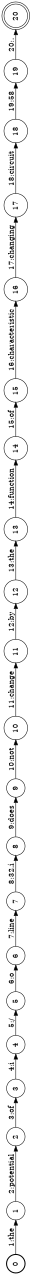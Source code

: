 digraph FST {
rankdir = LR;
size = "8.5,11";
label = "";
center = 1;
orientation = Landscape;
ranksep = "0.4";
nodesep = "0.25";
0 [label = "0", shape = circle, style = bold, fontsize = 14]
	0 -> 1 [label = "1:the", fontsize = 14];
1 [label = "1", shape = circle, style = solid, fontsize = 14]
	1 -> 2 [label = "2:potential", fontsize = 14];
2 [label = "2", shape = circle, style = solid, fontsize = 14]
	2 -> 3 [label = "3:of", fontsize = 14];
3 [label = "3", shape = circle, style = solid, fontsize = 14]
	3 -> 4 [label = "4:i", fontsize = 14];
4 [label = "4", shape = circle, style = solid, fontsize = 14]
	4 -> 5 [label = "5:/", fontsize = 14];
5 [label = "5", shape = circle, style = solid, fontsize = 14]
	5 -> 6 [label = "6:o", fontsize = 14];
6 [label = "6", shape = circle, style = solid, fontsize = 14]
	6 -> 7 [label = "7:line", fontsize = 14];
7 [label = "7", shape = circle, style = solid, fontsize = 14]
	7 -> 8 [label = "8:32.i", fontsize = 14];
8 [label = "8", shape = circle, style = solid, fontsize = 14]
	8 -> 9 [label = "9:does", fontsize = 14];
9 [label = "9", shape = circle, style = solid, fontsize = 14]
	9 -> 10 [label = "10:not", fontsize = 14];
10 [label = "10", shape = circle, style = solid, fontsize = 14]
	10 -> 11 [label = "11:change", fontsize = 14];
11 [label = "11", shape = circle, style = solid, fontsize = 14]
	11 -> 12 [label = "12:by", fontsize = 14];
12 [label = "12", shape = circle, style = solid, fontsize = 14]
	12 -> 13 [label = "13:the", fontsize = 14];
13 [label = "13", shape = circle, style = solid, fontsize = 14]
	13 -> 14 [label = "14:function", fontsize = 14];
14 [label = "14", shape = circle, style = solid, fontsize = 14]
	14 -> 15 [label = "15:of", fontsize = 14];
15 [label = "15", shape = circle, style = solid, fontsize = 14]
	15 -> 16 [label = "16:characteristic", fontsize = 14];
16 [label = "16", shape = circle, style = solid, fontsize = 14]
	16 -> 17 [label = "17:changing", fontsize = 14];
17 [label = "17", shape = circle, style = solid, fontsize = 14]
	17 -> 18 [label = "18:circuit", fontsize = 14];
18 [label = "18", shape = circle, style = solid, fontsize = 14]
	18 -> 19 [label = "19:58", fontsize = 14];
19 [label = "19", shape = circle, style = solid, fontsize = 14]
	19 -> 20 [label = "20:.", fontsize = 14];
20 [label = "20", shape = doublecircle, style = solid, fontsize = 14]
}
